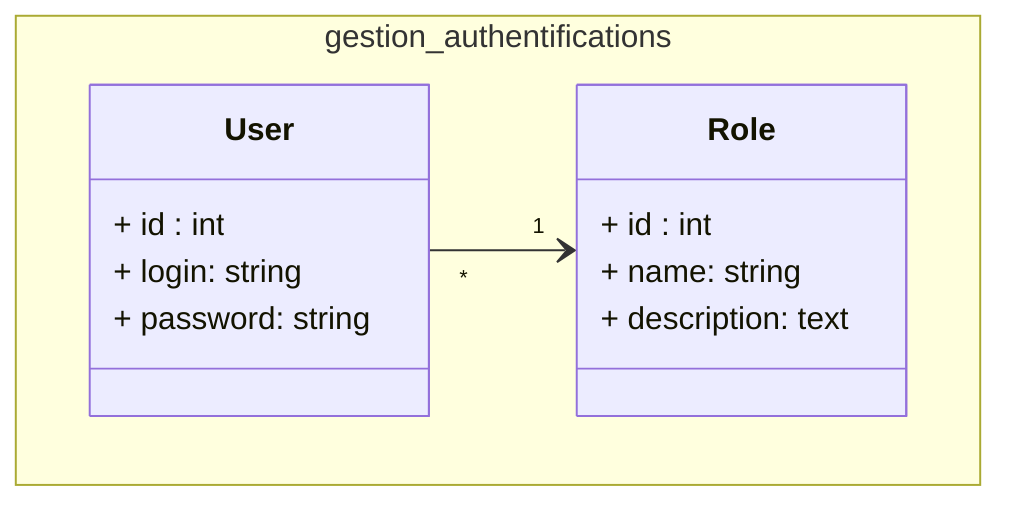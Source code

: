classDiagram

namespace gestion_authentifications {

class User {
    + id : int
    + login: string 
    + password: string 

}

class Role{
    + id : int
    + name: string 
    + description: text 
}

}

User "*" --> "1" Role